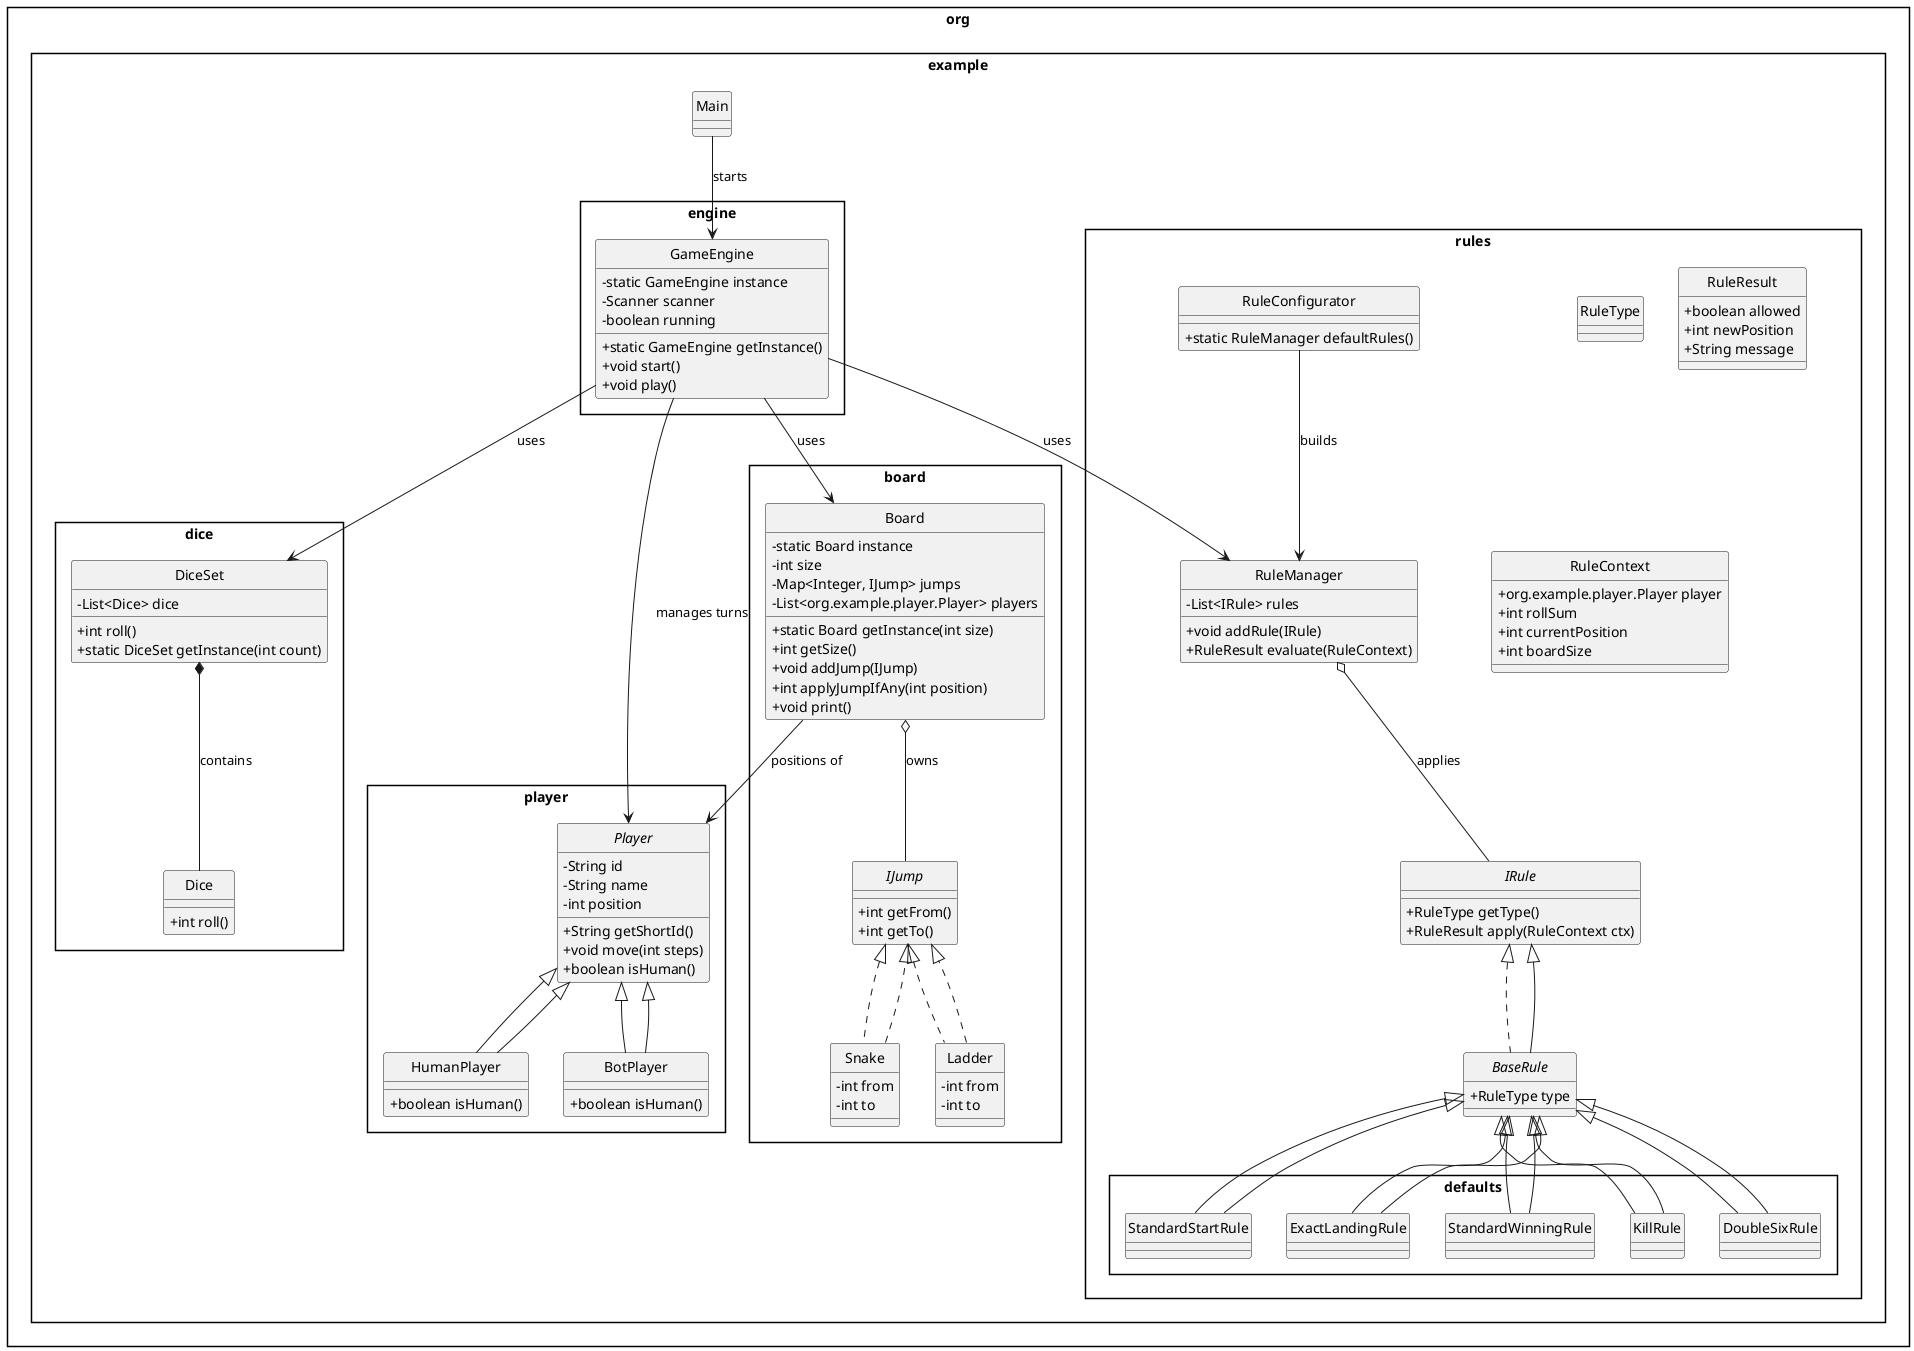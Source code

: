 @startuml SnakeAndLadderClassDiagram
skinparam style strictuml
skinparam classAttributeIconSize 0
skinparam PackageStyle rectangle
hide circle

package "org.example" {
  class Main
}

package "org.example.engine" {
  class GameEngine {
    - static GameEngine instance
    - Scanner scanner
    - boolean running
    + static GameEngine getInstance()
    + void start()
    + void play()
  }
}

package "org.example.board" {
  interface IJump {
    + int getFrom()
    + int getTo()
  }
  class Board {
    - static Board instance
    - int size
    - Map<Integer, IJump> jumps
    - List<org.example.player.Player> players
    + static Board getInstance(int size)
    + int getSize()
    + void addJump(IJump)
    + int applyJumpIfAny(int position)
    + void print()
  }
  class Snake implements IJump {
    - int from
    - int to
  }
  class Ladder implements IJump {
    - int from
    - int to
  }
}

package "org.example.dice" {
  class Dice {
    + int roll()
  }
  class DiceSet {
    - List<Dice> dice
    + int roll()
    + static DiceSet getInstance(int count)
  }
}

package "org.example.player" {
  abstract class Player {
    - String id
    - String name
    - int position
    + String getShortId()
    + void move(int steps)
    + boolean isHuman()
  }
  class HumanPlayer extends Player {
    + boolean isHuman()
  }
  class BotPlayer extends Player {
    + boolean isHuman()
  }
}

package "org.example.rules" {
  enum RuleType
  class RuleResult {
    + boolean allowed
    + int newPosition
    + String message
  }
  class RuleContext {
    + org.example.player.Player player
    + int rollSum
    + int currentPosition
    + int boardSize
  }
  interface IRule {
    + RuleType getType()
    + RuleResult apply(RuleContext ctx)
  }
  abstract class BaseRule implements IRule {
    + RuleType type
  }
  class RuleManager {
    - List<IRule> rules
    + void addRule(IRule)
    + RuleResult evaluate(RuleContext)
  }
  class RuleConfigurator {
    + static RuleManager defaultRules()
  }
}

package "org.example.rules.defaults" {
  class StandardStartRule extends org.example.rules.BaseRule
  class ExactLandingRule extends org.example.rules.BaseRule
  class StandardWinningRule extends org.example.rules.BaseRule
  class KillRule extends org.example.rules.BaseRule
  class DoubleSixRule extends org.example.rules.BaseRule
}

' Relationships
Main --> GameEngine : starts
GameEngine --> Board : uses
GameEngine --> DiceSet : uses
GameEngine --> RuleManager : uses
GameEngine --> Player : manages turns
Board o-- IJump : owns
Board --> Player : positions of
Snake ..|> IJump
Ladder ..|> IJump
DiceSet *-- Dice : contains
Player <|-- HumanPlayer
Player <|-- BotPlayer
RuleManager o-- IRule : applies
IRule <|-- BaseRule
BaseRule <|-- StandardStartRule
BaseRule <|-- ExactLandingRule
BaseRule <|-- StandardWinningRule
BaseRule <|-- KillRule
BaseRule <|-- DoubleSixRule
RuleConfigurator --> RuleManager : builds

@enduml
